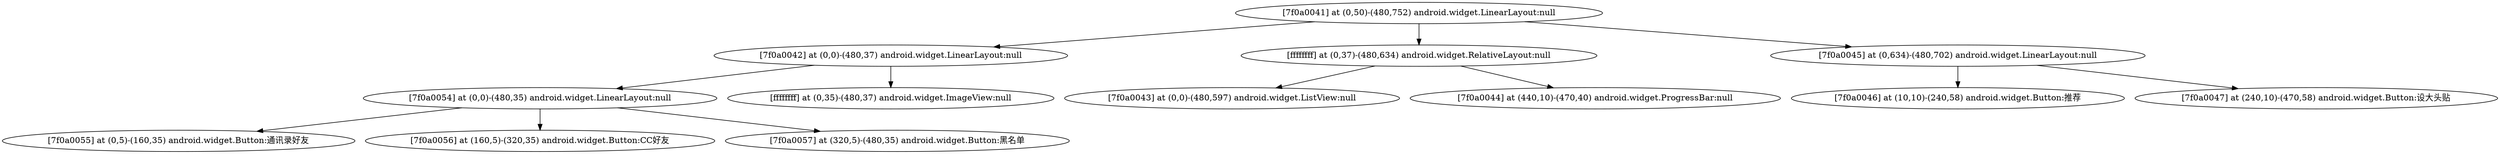strict digraph G {
  1 [ label="[7f0a0041] at (0,50)-(480,752) android.widget.LinearLayout:null" ];
  2 [ label="[7f0a0042] at (0,0)-(480,37) android.widget.LinearLayout:null" ];
  3 [ label="[7f0a0054] at (0,0)-(480,35) android.widget.LinearLayout:null" ];
  4 [ label="[7f0a0055] at (0,5)-(160,35) android.widget.Button:通讯录好友" ];
  5 [ label="[7f0a0056] at (160,5)-(320,35) android.widget.Button:CC好友" ];
  6 [ label="[7f0a0057] at (320,5)-(480,35) android.widget.Button:黑名单" ];
  7 [ label="[ffffffff] at (0,35)-(480,37) android.widget.ImageView:null" ];
  8 [ label="[ffffffff] at (0,37)-(480,634) android.widget.RelativeLayout:null" ];
  9 [ label="[7f0a0043] at (0,0)-(480,597) android.widget.ListView:null" ];
  10 [ label="[7f0a0044] at (440,10)-(470,40) android.widget.ProgressBar:null" ];
  11 [ label="[7f0a0045] at (0,634)-(480,702) android.widget.LinearLayout:null" ];
  12 [ label="[7f0a0046] at (10,10)-(240,58) android.widget.Button:推荐" ];
  13 [ label="[7f0a0047] at (240,10)-(470,58) android.widget.Button:设大头贴" ];
  1 -> 2;
  2 -> 3;
  3 -> 4;
  3 -> 5;
  3 -> 6;
  2 -> 7;
  1 -> 8;
  8 -> 9;
  8 -> 10;
  1 -> 11;
  11 -> 12;
  11 -> 13;
}
